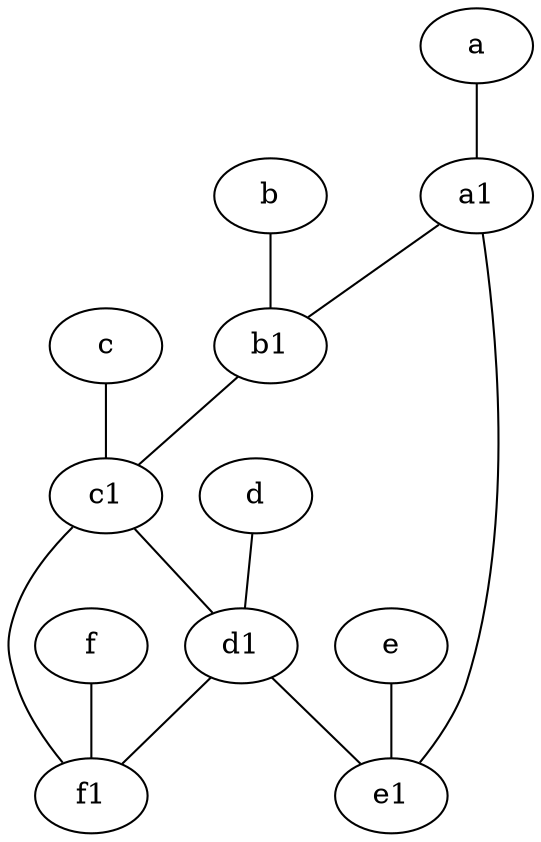 graph {
	node [labelfontsize=50]
	b1 [labelfontsize=50 pos="9,4!"]
	e1 [labelfontsize=50 pos="7,7!"]
	c [labelfontsize=50 pos="4.5,2!"]
	c1 [labelfontsize=50 pos="4.5,3!"]
	f [labelfontsize=50 pos="3,9!"]
	d [labelfontsize=50 pos="2,5!"]
	d1 [labelfontsize=50 pos="3,5!"]
	b [labelfontsize=50 pos="10,4!"]
	a1 [labelfontsize=50 pos="8,3!"]
	a [labelfontsize=50 pos="8,2!"]
	e [labelfontsize=50 pos="7,9!"]
	f1 [labelfontsize=50 pos="3,8!"]
	b -- b1
	f -- f1
	c -- c1
	c1 -- d1
	d -- d1
	c1 -- f1
	a1 -- b1
	d1 -- f1
	b1 -- c1
	d1 -- e1
	a -- a1
	a1 -- e1
	e -- e1
}

